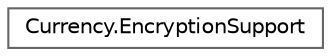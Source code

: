 digraph "Graphical Class Hierarchy"
{
 // LATEX_PDF_SIZE
  bgcolor="transparent";
  edge [fontname=Helvetica,fontsize=10,labelfontname=Helvetica,labelfontsize=10];
  node [fontname=Helvetica,fontsize=10,shape=box,height=0.2,width=0.4];
  rankdir="LR";
  Node0 [id="Node000000",label="Currency.EncryptionSupport",height=0.2,width=0.4,color="grey40", fillcolor="white", style="filled",URL="$class_currency_1_1_encryption_support.html",tooltip="Class that Support encryption and decryption."];
}

